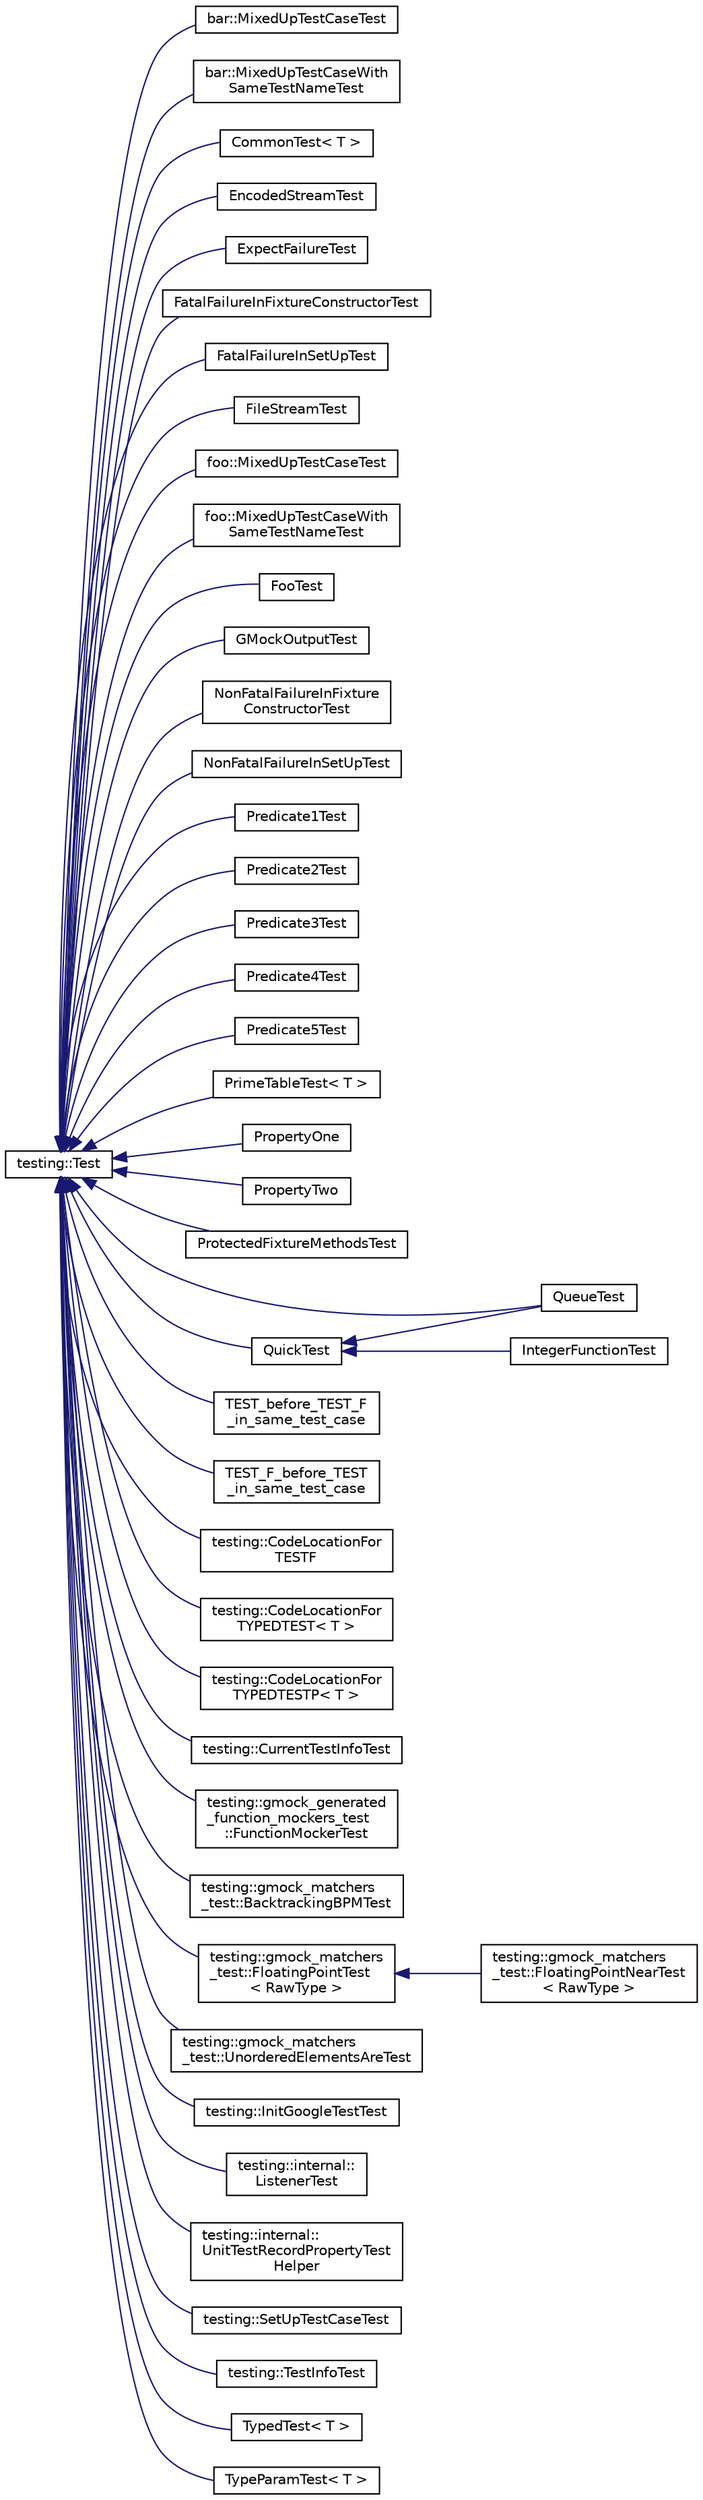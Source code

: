 digraph "Graphical Class Hierarchy"
{
  edge [fontname="Helvetica",fontsize="10",labelfontname="Helvetica",labelfontsize="10"];
  node [fontname="Helvetica",fontsize="10",shape=record];
  rankdir="LR";
  Node0 [label="testing::Test",height=0.2,width=0.4,color="black", fillcolor="white", style="filled",URL="$classtesting_1_1Test.html"];
  Node0 -> Node1 [dir="back",color="midnightblue",fontsize="10",style="solid",fontname="Helvetica"];
  Node1 [label="bar::MixedUpTestCaseTest",height=0.2,width=0.4,color="black", fillcolor="white", style="filled",URL="$classbar_1_1MixedUpTestCaseTest.html"];
  Node0 -> Node2 [dir="back",color="midnightblue",fontsize="10",style="solid",fontname="Helvetica"];
  Node2 [label="bar::MixedUpTestCaseWith\lSameTestNameTest",height=0.2,width=0.4,color="black", fillcolor="white", style="filled",URL="$classbar_1_1MixedUpTestCaseWithSameTestNameTest.html"];
  Node0 -> Node3 [dir="back",color="midnightblue",fontsize="10",style="solid",fontname="Helvetica"];
  Node3 [label="CommonTest\< T \>",height=0.2,width=0.4,color="black", fillcolor="white", style="filled",URL="$classCommonTest.html"];
  Node0 -> Node4 [dir="back",color="midnightblue",fontsize="10",style="solid",fontname="Helvetica"];
  Node4 [label="EncodedStreamTest",height=0.2,width=0.4,color="black", fillcolor="white", style="filled",URL="$classEncodedStreamTest.html"];
  Node0 -> Node5 [dir="back",color="midnightblue",fontsize="10",style="solid",fontname="Helvetica"];
  Node5 [label="ExpectFailureTest",height=0.2,width=0.4,color="black", fillcolor="white", style="filled",URL="$classExpectFailureTest.html"];
  Node0 -> Node6 [dir="back",color="midnightblue",fontsize="10",style="solid",fontname="Helvetica"];
  Node6 [label="FatalFailureInFixtureConstructorTest",height=0.2,width=0.4,color="black", fillcolor="white", style="filled",URL="$classFatalFailureInFixtureConstructorTest.html"];
  Node0 -> Node7 [dir="back",color="midnightblue",fontsize="10",style="solid",fontname="Helvetica"];
  Node7 [label="FatalFailureInSetUpTest",height=0.2,width=0.4,color="black", fillcolor="white", style="filled",URL="$classFatalFailureInSetUpTest.html"];
  Node0 -> Node8 [dir="back",color="midnightblue",fontsize="10",style="solid",fontname="Helvetica"];
  Node8 [label="FileStreamTest",height=0.2,width=0.4,color="black", fillcolor="white", style="filled",URL="$classFileStreamTest.html"];
  Node0 -> Node9 [dir="back",color="midnightblue",fontsize="10",style="solid",fontname="Helvetica"];
  Node9 [label="foo::MixedUpTestCaseTest",height=0.2,width=0.4,color="black", fillcolor="white", style="filled",URL="$classfoo_1_1MixedUpTestCaseTest.html"];
  Node0 -> Node10 [dir="back",color="midnightblue",fontsize="10",style="solid",fontname="Helvetica"];
  Node10 [label="foo::MixedUpTestCaseWith\lSameTestNameTest",height=0.2,width=0.4,color="black", fillcolor="white", style="filled",URL="$classfoo_1_1MixedUpTestCaseWithSameTestNameTest.html"];
  Node0 -> Node11 [dir="back",color="midnightblue",fontsize="10",style="solid",fontname="Helvetica"];
  Node11 [label="FooTest",height=0.2,width=0.4,color="black", fillcolor="white", style="filled",URL="$classFooTest.html"];
  Node0 -> Node12 [dir="back",color="midnightblue",fontsize="10",style="solid",fontname="Helvetica"];
  Node12 [label="GMockOutputTest",height=0.2,width=0.4,color="black", fillcolor="white", style="filled",URL="$classGMockOutputTest.html"];
  Node0 -> Node13 [dir="back",color="midnightblue",fontsize="10",style="solid",fontname="Helvetica"];
  Node13 [label="NonFatalFailureInFixture\lConstructorTest",height=0.2,width=0.4,color="black", fillcolor="white", style="filled",URL="$classNonFatalFailureInFixtureConstructorTest.html"];
  Node0 -> Node14 [dir="back",color="midnightblue",fontsize="10",style="solid",fontname="Helvetica"];
  Node14 [label="NonFatalFailureInSetUpTest",height=0.2,width=0.4,color="black", fillcolor="white", style="filled",URL="$classNonFatalFailureInSetUpTest.html"];
  Node0 -> Node15 [dir="back",color="midnightblue",fontsize="10",style="solid",fontname="Helvetica"];
  Node15 [label="Predicate1Test",height=0.2,width=0.4,color="black", fillcolor="white", style="filled",URL="$classPredicate1Test.html"];
  Node0 -> Node16 [dir="back",color="midnightblue",fontsize="10",style="solid",fontname="Helvetica"];
  Node16 [label="Predicate2Test",height=0.2,width=0.4,color="black", fillcolor="white", style="filled",URL="$classPredicate2Test.html"];
  Node0 -> Node17 [dir="back",color="midnightblue",fontsize="10",style="solid",fontname="Helvetica"];
  Node17 [label="Predicate3Test",height=0.2,width=0.4,color="black", fillcolor="white", style="filled",URL="$classPredicate3Test.html"];
  Node0 -> Node18 [dir="back",color="midnightblue",fontsize="10",style="solid",fontname="Helvetica"];
  Node18 [label="Predicate4Test",height=0.2,width=0.4,color="black", fillcolor="white", style="filled",URL="$classPredicate4Test.html"];
  Node0 -> Node19 [dir="back",color="midnightblue",fontsize="10",style="solid",fontname="Helvetica"];
  Node19 [label="Predicate5Test",height=0.2,width=0.4,color="black", fillcolor="white", style="filled",URL="$classPredicate5Test.html"];
  Node0 -> Node20 [dir="back",color="midnightblue",fontsize="10",style="solid",fontname="Helvetica"];
  Node20 [label="PrimeTableTest\< T \>",height=0.2,width=0.4,color="black", fillcolor="white", style="filled",URL="$classPrimeTableTest.html"];
  Node0 -> Node21 [dir="back",color="midnightblue",fontsize="10",style="solid",fontname="Helvetica"];
  Node21 [label="PropertyOne",height=0.2,width=0.4,color="black", fillcolor="white", style="filled",URL="$classPropertyOne.html"];
  Node0 -> Node22 [dir="back",color="midnightblue",fontsize="10",style="solid",fontname="Helvetica"];
  Node22 [label="PropertyTwo",height=0.2,width=0.4,color="black", fillcolor="white", style="filled",URL="$classPropertyTwo.html"];
  Node0 -> Node23 [dir="back",color="midnightblue",fontsize="10",style="solid",fontname="Helvetica"];
  Node23 [label="ProtectedFixtureMethodsTest",height=0.2,width=0.4,color="black", fillcolor="white", style="filled",URL="$classProtectedFixtureMethodsTest.html"];
  Node0 -> Node27 [dir="back",color="midnightblue",fontsize="10",style="solid",fontname="Helvetica"];
  Node27 [label="QueueTest",height=0.2,width=0.4,color="black", fillcolor="white", style="filled",URL="$classQueueTest.html"];
  Node0 -> Node25 [dir="back",color="midnightblue",fontsize="10",style="solid",fontname="Helvetica"];
  Node25 [label="QuickTest",height=0.2,width=0.4,color="black", fillcolor="white", style="filled",URL="$classQuickTest.html"];
  Node25 -> Node26 [dir="back",color="midnightblue",fontsize="10",style="solid",fontname="Helvetica"];
  Node26 [label="IntegerFunctionTest",height=0.2,width=0.4,color="black", fillcolor="white", style="filled",URL="$classIntegerFunctionTest.html"];
  Node25 -> Node27 [dir="back",color="midnightblue",fontsize="10",style="solid",fontname="Helvetica"];
  Node0 -> Node28 [dir="back",color="midnightblue",fontsize="10",style="solid",fontname="Helvetica"];
  Node28 [label="TEST_before_TEST_F\l_in_same_test_case",height=0.2,width=0.4,color="black", fillcolor="white", style="filled",URL="$classTEST__before__TEST__F__in__same__test__case.html"];
  Node0 -> Node29 [dir="back",color="midnightblue",fontsize="10",style="solid",fontname="Helvetica"];
  Node29 [label="TEST_F_before_TEST\l_in_same_test_case",height=0.2,width=0.4,color="black", fillcolor="white", style="filled",URL="$classTEST__F__before__TEST__in__same__test__case.html"];
  Node0 -> Node30 [dir="back",color="midnightblue",fontsize="10",style="solid",fontname="Helvetica"];
  Node30 [label="testing::CodeLocationFor\lTESTF",height=0.2,width=0.4,color="black", fillcolor="white", style="filled",URL="$classtesting_1_1CodeLocationForTESTF.html"];
  Node0 -> Node31 [dir="back",color="midnightblue",fontsize="10",style="solid",fontname="Helvetica"];
  Node31 [label="testing::CodeLocationFor\lTYPEDTEST\< T \>",height=0.2,width=0.4,color="black", fillcolor="white", style="filled",URL="$classtesting_1_1CodeLocationForTYPEDTEST.html"];
  Node0 -> Node32 [dir="back",color="midnightblue",fontsize="10",style="solid",fontname="Helvetica"];
  Node32 [label="testing::CodeLocationFor\lTYPEDTESTP\< T \>",height=0.2,width=0.4,color="black", fillcolor="white", style="filled",URL="$classtesting_1_1CodeLocationForTYPEDTESTP.html"];
  Node0 -> Node33 [dir="back",color="midnightblue",fontsize="10",style="solid",fontname="Helvetica"];
  Node33 [label="testing::CurrentTestInfoTest",height=0.2,width=0.4,color="black", fillcolor="white", style="filled",URL="$classtesting_1_1CurrentTestInfoTest.html"];
  Node0 -> Node34 [dir="back",color="midnightblue",fontsize="10",style="solid",fontname="Helvetica"];
  Node34 [label="testing::gmock_generated\l_function_mockers_test\l::FunctionMockerTest",height=0.2,width=0.4,color="black", fillcolor="white", style="filled",URL="$classtesting_1_1gmock__generated__function__mockers__test_1_1FunctionMockerTest.html"];
  Node0 -> Node35 [dir="back",color="midnightblue",fontsize="10",style="solid",fontname="Helvetica"];
  Node35 [label="testing::gmock_matchers\l_test::BacktrackingBPMTest",height=0.2,width=0.4,color="black", fillcolor="white", style="filled",URL="$classtesting_1_1gmock__matchers__test_1_1BacktrackingBPMTest.html"];
  Node0 -> Node36 [dir="back",color="midnightblue",fontsize="10",style="solid",fontname="Helvetica"];
  Node36 [label="testing::gmock_matchers\l_test::FloatingPointTest\l\< RawType \>",height=0.2,width=0.4,color="black", fillcolor="white", style="filled",URL="$classtesting_1_1gmock__matchers__test_1_1FloatingPointTest.html"];
  Node36 -> Node37 [dir="back",color="midnightblue",fontsize="10",style="solid",fontname="Helvetica"];
  Node37 [label="testing::gmock_matchers\l_test::FloatingPointNearTest\l\< RawType \>",height=0.2,width=0.4,color="black", fillcolor="white", style="filled",URL="$classtesting_1_1gmock__matchers__test_1_1FloatingPointNearTest.html"];
  Node0 -> Node38 [dir="back",color="midnightblue",fontsize="10",style="solid",fontname="Helvetica"];
  Node38 [label="testing::gmock_matchers\l_test::UnorderedElementsAreTest",height=0.2,width=0.4,color="black", fillcolor="white", style="filled",URL="$classtesting_1_1gmock__matchers__test_1_1UnorderedElementsAreTest.html"];
  Node0 -> Node39 [dir="back",color="midnightblue",fontsize="10",style="solid",fontname="Helvetica"];
  Node39 [label="testing::InitGoogleTestTest",height=0.2,width=0.4,color="black", fillcolor="white", style="filled",URL="$classtesting_1_1InitGoogleTestTest.html"];
  Node0 -> Node40 [dir="back",color="midnightblue",fontsize="10",style="solid",fontname="Helvetica"];
  Node40 [label="testing::internal::\lListenerTest",height=0.2,width=0.4,color="black", fillcolor="white", style="filled",URL="$classtesting_1_1internal_1_1ListenerTest.html"];
  Node0 -> Node41 [dir="back",color="midnightblue",fontsize="10",style="solid",fontname="Helvetica"];
  Node41 [label="testing::internal::\lUnitTestRecordPropertyTest\lHelper",height=0.2,width=0.4,color="black", fillcolor="white", style="filled",URL="$classtesting_1_1internal_1_1UnitTestRecordPropertyTestHelper.html"];
  Node0 -> Node42 [dir="back",color="midnightblue",fontsize="10",style="solid",fontname="Helvetica"];
  Node42 [label="testing::SetUpTestCaseTest",height=0.2,width=0.4,color="black", fillcolor="white", style="filled",URL="$classtesting_1_1SetUpTestCaseTest.html"];
  Node0 -> Node43 [dir="back",color="midnightblue",fontsize="10",style="solid",fontname="Helvetica"];
  Node43 [label="testing::TestInfoTest",height=0.2,width=0.4,color="black", fillcolor="white", style="filled",URL="$classtesting_1_1TestInfoTest.html"];
  Node0 -> Node44 [dir="back",color="midnightblue",fontsize="10",style="solid",fontname="Helvetica"];
  Node44 [label="TypedTest\< T \>",height=0.2,width=0.4,color="black", fillcolor="white", style="filled",URL="$classTypedTest.html"];
  Node0 -> Node45 [dir="back",color="midnightblue",fontsize="10",style="solid",fontname="Helvetica"];
  Node45 [label="TypeParamTest\< T \>",height=0.2,width=0.4,color="black", fillcolor="white", style="filled",URL="$classTypeParamTest.html"];
}
